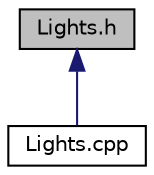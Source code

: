 digraph "Lights.h"
{
 // LATEX_PDF_SIZE
  edge [fontname="Helvetica",fontsize="10",labelfontname="Helvetica",labelfontsize="10"];
  node [fontname="Helvetica",fontsize="10",shape=record];
  Node1 [label="Lights.h",height=0.2,width=0.4,color="black", fillcolor="grey75", style="filled", fontcolor="black",tooltip="Concrete Light class that responds to sensor notifications by turning on/off."];
  Node1 -> Node2 [dir="back",color="midnightblue",fontsize="10",style="solid",fontname="Helvetica"];
  Node2 [label="Lights.cpp",height=0.2,width=0.4,color="black", fillcolor="white", style="filled",URL="$Lights_8cpp.html",tooltip="Responds to a sensor notification."];
}
